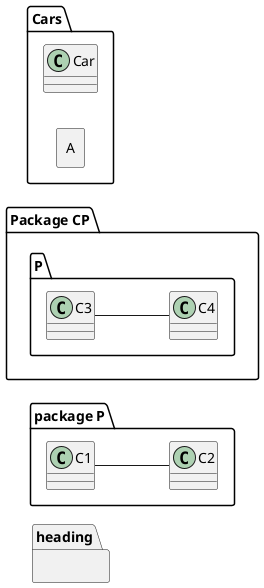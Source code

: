 @startuml
skinparam componentStyle rectangle

package heading {
}

left to right direction

package "package P" {
	class C1
	class C2
	C1 -- C2
}

package "Package CP" {
	package P {
		class C3
		class C4
		C3 -- C4
	}
}



package Cars {
	component A {
	}
	class Car {
	}
}

@enduml

@startuml
	!pragma layout semtana
	left to right direction
	package "package Cars" as package_car {
		card "rear: \nWheel[2]" as r
		card "e: Engine" as e {
			portin p1
		}
		r -down-> p1
	}
	
	package "class Car" as class_car{
		card "rear:\nWheel[2]" as rr
		card "e: Engine" as ee {
			portin p2
		}
		rr -down-> p2
		
	}
@enduml


@startwbs
'left to right direction

* Diagram
** Structure Diagram
*** Profile Diagram
*** Class Diagram
*** Composite Structure Diagram
*** Component Diagram
*** Deployment Diagram
*** Object Diagram
*** Package Diagram
** Behavior Diagram
*** Activity Diagram 
*** Interaction Diagram
**** Sequence Diagram
**** Communication Diagram
**** Interaction Overview Diagram
**** Timing Diagram
*** Use Case Diagram
*** State Machine Diagram
@endwbs

@startuml
	skinparam rectangle<<behavior>> {
		' roundCorner 25
	}
	rectangle "Diagram" as diagram
	
	rectangle "Structure \nDiagram" as structure
	rectangle "Behavior \nDiagram" as behavior
	rectangle "Profile \nDiagram" as profile
	rectangle "Class \nDiagram" as _class
	rectangle "Composite \nStructure \nDiagram" as composite
	rectangle "Component \nDiagram" as _component
	rectangle "Deployment \nDiagram" as deployment
	rectangle "Object \nDiagram" as _object
	rectangle "Package \nDiagram" as _package
	rectangle "Activity \nDiagram" as activity
	rectangle "Interaction \nDiagram" as interaction
	rectangle "Use Case \nDiagram" as use_case
	rectangle "State \nMachine \nDiagram" as state_machine
	rectangle "Sequence \nDiagram" as sequence
	rectangle "Communication \nDiagram" as communication
	rectangle "Interaction \nOverview \nDiagram" as interaction_overview
	rectangle "Timing \nDiagram" as timing
	
	behavior -up-|> diagram
	structure -up-|> diagram

	
	profile -up-|> structure
	_class -up-|> structure
	composite -up-|> structure
	_component -up-|> structure
	deployment -up-|> structure
	_object -up-|> structure
	_package -up-|> structure
	
	activity -up-|> behavior
	interaction -up-|> behavior
	use_case -up-|> behavior
	state_machine -up-|> behavior
	
	sequence -up-|> interaction
	communication -up-|> interaction
	interaction_overview -up-|> interaction
	timing -up-|> interaction
		
@enduml


@startwbs
mainframe This is a **mainframe**
* r
** d1
*** d11
** d2
@endwbs


@startuml
	'!pragma layout semtana
	rectangle "DI::DiagramElement" as di
	rectangle "UMLDiagramElement" as de
	
@enduml
